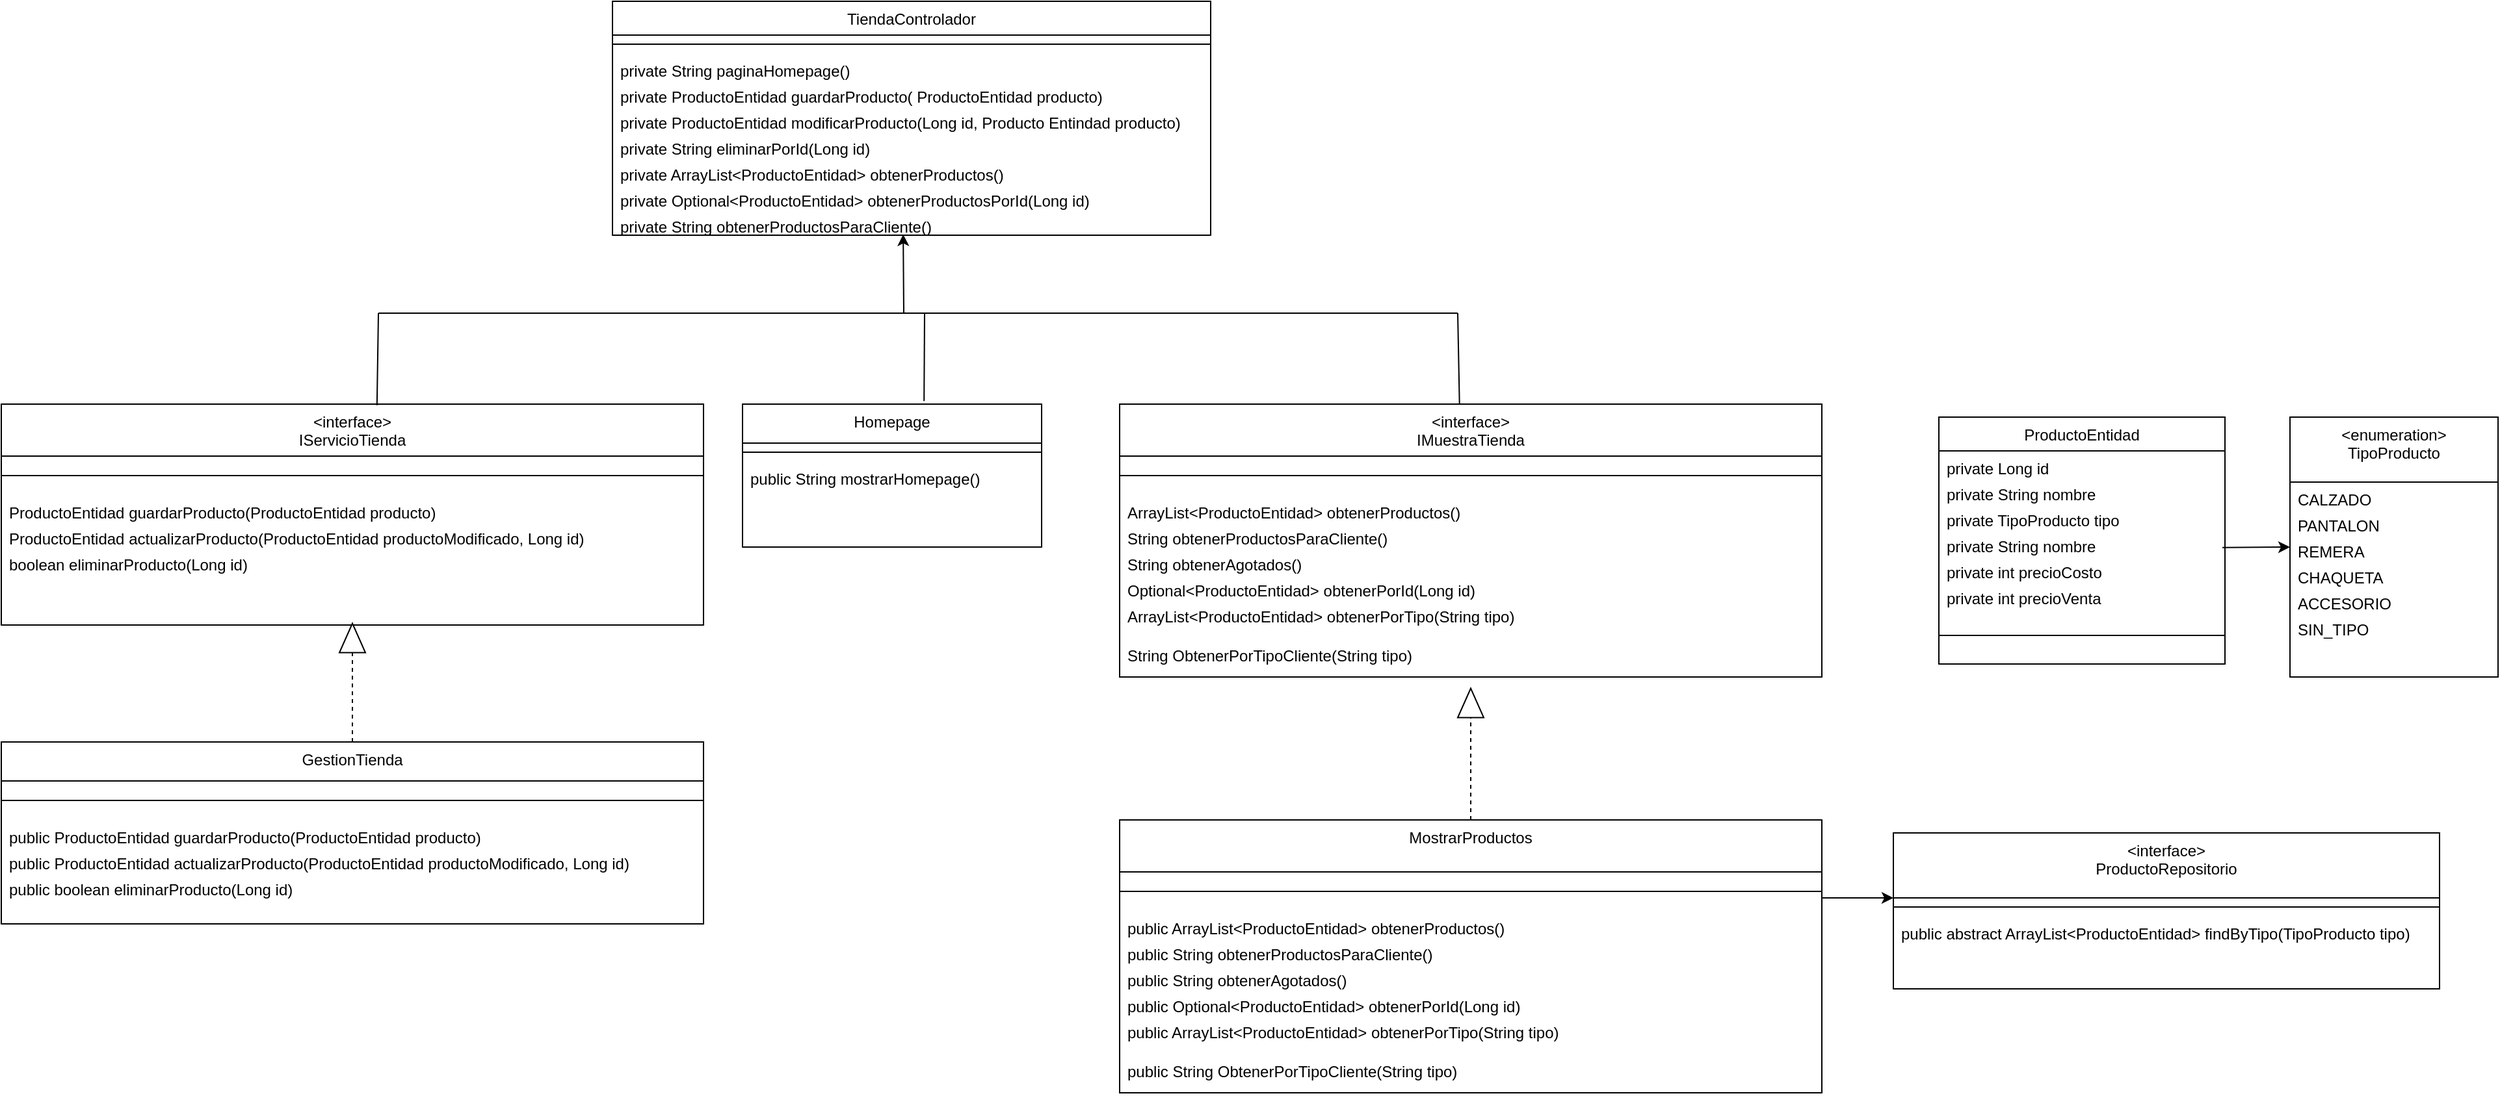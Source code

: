 <mxfile version="22.0.4" type="device">
  <diagram id="C5RBs43oDa-KdzZeNtuy" name="Page-1">
    <mxGraphModel dx="2005" dy="2771" grid="1" gridSize="10" guides="1" tooltips="1" connect="1" arrows="1" fold="1" page="1" pageScale="1" pageWidth="827" pageHeight="1169" math="0" shadow="0">
      <root>
        <mxCell id="WIyWlLk6GJQsqaUBKTNV-0" />
        <mxCell id="WIyWlLk6GJQsqaUBKTNV-1" parent="WIyWlLk6GJQsqaUBKTNV-0" />
        <mxCell id="zkfFHV4jXpPFQw0GAbJ--0" value="TiendaControlador" style="swimlane;fontStyle=0;align=center;verticalAlign=top;childLayout=stackLayout;horizontal=1;startSize=26;horizontalStack=0;resizeParent=1;resizeLast=0;collapsible=1;marginBottom=0;rounded=0;shadow=0;strokeWidth=1;" parent="WIyWlLk6GJQsqaUBKTNV-1" vertex="1">
          <mxGeometry x="1700" y="-420" width="460" height="180" as="geometry">
            <mxRectangle x="230" y="140" width="160" height="26" as="alternateBounds" />
          </mxGeometry>
        </mxCell>
        <mxCell id="zkfFHV4jXpPFQw0GAbJ--4" value="" style="line;html=1;strokeWidth=1;align=left;verticalAlign=middle;spacingTop=-1;spacingLeft=3;spacingRight=3;rotatable=0;labelPosition=right;points=[];portConstraint=eastwest;" parent="zkfFHV4jXpPFQw0GAbJ--0" vertex="1">
          <mxGeometry y="26" width="460" height="14" as="geometry" />
        </mxCell>
        <mxCell id="zkfFHV4jXpPFQw0GAbJ--5" value="private String paginaHomepage()" style="text;align=left;verticalAlign=top;spacingLeft=4;spacingRight=4;overflow=hidden;rotatable=0;points=[[0,0.5],[1,0.5]];portConstraint=eastwest;" parent="zkfFHV4jXpPFQw0GAbJ--0" vertex="1">
          <mxGeometry y="40" width="460" height="20" as="geometry" />
        </mxCell>
        <mxCell id="0mIj6eDTncpc913uXjiB-0" value="private ProductoEntidad guardarProducto( ProductoEntidad producto)" style="text;align=left;verticalAlign=top;spacingLeft=4;spacingRight=4;overflow=hidden;rotatable=0;points=[[0,0.5],[1,0.5]];portConstraint=eastwest;" parent="zkfFHV4jXpPFQw0GAbJ--0" vertex="1">
          <mxGeometry y="60" width="460" height="20" as="geometry" />
        </mxCell>
        <mxCell id="0mIj6eDTncpc913uXjiB-1" value="private ProductoEntidad modificarProducto(Long id, Producto Entindad producto)&#xa;" style="text;align=left;verticalAlign=top;spacingLeft=4;spacingRight=4;overflow=hidden;rotatable=0;points=[[0,0.5],[1,0.5]];portConstraint=eastwest;" parent="zkfFHV4jXpPFQw0GAbJ--0" vertex="1">
          <mxGeometry y="80" width="460" height="20" as="geometry" />
        </mxCell>
        <mxCell id="0mIj6eDTncpc913uXjiB-2" value="private String eliminarPorId(Long id)&#xa;" style="text;align=left;verticalAlign=top;spacingLeft=4;spacingRight=4;overflow=hidden;rotatable=0;points=[[0,0.5],[1,0.5]];portConstraint=eastwest;" parent="zkfFHV4jXpPFQw0GAbJ--0" vertex="1">
          <mxGeometry y="100" width="460" height="20" as="geometry" />
        </mxCell>
        <mxCell id="0mIj6eDTncpc913uXjiB-3" value="private ArrayList&lt;ProductoEntidad&gt; obtenerProductos()&#xa;" style="text;align=left;verticalAlign=top;spacingLeft=4;spacingRight=4;overflow=hidden;rotatable=0;points=[[0,0.5],[1,0.5]];portConstraint=eastwest;" parent="zkfFHV4jXpPFQw0GAbJ--0" vertex="1">
          <mxGeometry y="120" width="460" height="20" as="geometry" />
        </mxCell>
        <mxCell id="0mIj6eDTncpc913uXjiB-4" value="private Optional&lt;ProductoEntidad&gt; obtenerProductosPorId(Long id)&#xa;" style="text;align=left;verticalAlign=top;spacingLeft=4;spacingRight=4;overflow=hidden;rotatable=0;points=[[0,0.5],[1,0.5]];portConstraint=eastwest;" parent="zkfFHV4jXpPFQw0GAbJ--0" vertex="1">
          <mxGeometry y="140" width="460" height="20" as="geometry" />
        </mxCell>
        <mxCell id="0mIj6eDTncpc913uXjiB-5" value="private String obtenerProductosParaCliente()&#xa;" style="text;align=left;verticalAlign=top;spacingLeft=4;spacingRight=4;overflow=hidden;rotatable=0;points=[[0,0.5],[1,0.5]];portConstraint=eastwest;" parent="zkfFHV4jXpPFQw0GAbJ--0" vertex="1">
          <mxGeometry y="160" width="460" height="20" as="geometry" />
        </mxCell>
        <mxCell id="0mIj6eDTncpc913uXjiB-20" value="ProductoEntidad" style="swimlane;fontStyle=0;align=center;verticalAlign=top;childLayout=stackLayout;horizontal=1;startSize=26;horizontalStack=0;resizeParent=1;resizeLast=0;collapsible=1;marginBottom=0;rounded=0;shadow=0;strokeWidth=1;" parent="WIyWlLk6GJQsqaUBKTNV-1" vertex="1">
          <mxGeometry x="2720" y="-100" width="220" height="190" as="geometry">
            <mxRectangle x="230" y="140" width="160" height="26" as="alternateBounds" />
          </mxGeometry>
        </mxCell>
        <mxCell id="0mIj6eDTncpc913uXjiB-29" value="private Long id" style="text;align=left;verticalAlign=top;spacingLeft=4;spacingRight=4;overflow=hidden;rotatable=0;points=[[0,0.5],[1,0.5]];portConstraint=eastwest;" parent="0mIj6eDTncpc913uXjiB-20" vertex="1">
          <mxGeometry y="26" width="220" height="20" as="geometry" />
        </mxCell>
        <mxCell id="0mIj6eDTncpc913uXjiB-30" value="private String nombre" style="text;align=left;verticalAlign=top;spacingLeft=4;spacingRight=4;overflow=hidden;rotatable=0;points=[[0,0.5],[1,0.5]];portConstraint=eastwest;" parent="0mIj6eDTncpc913uXjiB-20" vertex="1">
          <mxGeometry y="46" width="220" height="20" as="geometry" />
        </mxCell>
        <mxCell id="0mIj6eDTncpc913uXjiB-31" value="private TipoProducto tipo" style="text;align=left;verticalAlign=top;spacingLeft=4;spacingRight=4;overflow=hidden;rotatable=0;points=[[0,0.5],[1,0.5]];portConstraint=eastwest;" parent="0mIj6eDTncpc913uXjiB-20" vertex="1">
          <mxGeometry y="66" width="220" height="20" as="geometry" />
        </mxCell>
        <mxCell id="i-JAN1HcPUUyEECps1Te-0" value="private String nombre" style="text;align=left;verticalAlign=top;spacingLeft=4;spacingRight=4;overflow=hidden;rotatable=0;points=[[0,0.5],[1,0.5]];portConstraint=eastwest;" vertex="1" parent="0mIj6eDTncpc913uXjiB-20">
          <mxGeometry y="86" width="220" height="20" as="geometry" />
        </mxCell>
        <mxCell id="0mIj6eDTncpc913uXjiB-32" value="private int precioCosto" style="text;align=left;verticalAlign=top;spacingLeft=4;spacingRight=4;overflow=hidden;rotatable=0;points=[[0,0.5],[1,0.5]];portConstraint=eastwest;" parent="0mIj6eDTncpc913uXjiB-20" vertex="1">
          <mxGeometry y="106" width="220" height="20" as="geometry" />
        </mxCell>
        <mxCell id="0mIj6eDTncpc913uXjiB-33" value="private int precioVenta" style="text;align=left;verticalAlign=top;spacingLeft=4;spacingRight=4;overflow=hidden;rotatable=0;points=[[0,0.5],[1,0.5]];portConstraint=eastwest;" parent="0mIj6eDTncpc913uXjiB-20" vertex="1">
          <mxGeometry y="126" width="220" height="20" as="geometry" />
        </mxCell>
        <mxCell id="0mIj6eDTncpc913uXjiB-21" value="" style="line;html=1;strokeWidth=1;align=left;verticalAlign=middle;spacingTop=-1;spacingLeft=3;spacingRight=3;rotatable=0;labelPosition=right;points=[];portConstraint=eastwest;" parent="0mIj6eDTncpc913uXjiB-20" vertex="1">
          <mxGeometry y="146" width="220" height="44" as="geometry" />
        </mxCell>
        <mxCell id="0mIj6eDTncpc913uXjiB-34" value="GestionTienda" style="swimlane;fontStyle=0;align=center;verticalAlign=top;childLayout=stackLayout;horizontal=1;startSize=30;horizontalStack=0;resizeParent=1;resizeLast=0;collapsible=1;marginBottom=0;rounded=0;shadow=0;strokeWidth=1;" parent="WIyWlLk6GJQsqaUBKTNV-1" vertex="1">
          <mxGeometry x="1230" y="150" width="540" height="140" as="geometry">
            <mxRectangle x="230" y="140" width="160" height="26" as="alternateBounds" />
          </mxGeometry>
        </mxCell>
        <mxCell id="0mIj6eDTncpc913uXjiB-35" value="" style="line;html=1;strokeWidth=1;align=left;verticalAlign=middle;spacingTop=-1;spacingLeft=3;spacingRight=3;rotatable=0;labelPosition=right;points=[];portConstraint=eastwest;" parent="0mIj6eDTncpc913uXjiB-34" vertex="1">
          <mxGeometry y="30" width="540" height="30" as="geometry" />
        </mxCell>
        <mxCell id="0mIj6eDTncpc913uXjiB-43" value="public ProductoEntidad guardarProducto(ProductoEntidad producto)" style="text;align=left;verticalAlign=top;spacingLeft=4;spacingRight=4;overflow=hidden;rotatable=0;points=[[0,0.5],[1,0.5]];portConstraint=eastwest;" parent="0mIj6eDTncpc913uXjiB-34" vertex="1">
          <mxGeometry y="60" width="540" height="20" as="geometry" />
        </mxCell>
        <mxCell id="0mIj6eDTncpc913uXjiB-47" value="public ProductoEntidad actualizarProducto(ProductoEntidad productoModificado, Long id)" style="text;align=left;verticalAlign=top;spacingLeft=4;spacingRight=4;overflow=hidden;rotatable=0;points=[[0,0.5],[1,0.5]];portConstraint=eastwest;" parent="0mIj6eDTncpc913uXjiB-34" vertex="1">
          <mxGeometry y="80" width="540" height="20" as="geometry" />
        </mxCell>
        <mxCell id="0mIj6eDTncpc913uXjiB-48" value="public boolean eliminarProducto(Long id)" style="text;align=left;verticalAlign=top;spacingLeft=4;spacingRight=4;overflow=hidden;rotatable=0;points=[[0,0.5],[1,0.5]];portConstraint=eastwest;" parent="0mIj6eDTncpc913uXjiB-34" vertex="1">
          <mxGeometry y="100" width="540" height="20" as="geometry" />
        </mxCell>
        <mxCell id="0mIj6eDTncpc913uXjiB-44" value="Homepage" style="swimlane;fontStyle=0;align=center;verticalAlign=top;childLayout=stackLayout;horizontal=1;startSize=30;horizontalStack=0;resizeParent=1;resizeLast=0;collapsible=1;marginBottom=0;rounded=0;shadow=0;strokeWidth=1;" parent="WIyWlLk6GJQsqaUBKTNV-1" vertex="1">
          <mxGeometry x="1800" y="-110" width="230" height="110" as="geometry">
            <mxRectangle x="230" y="140" width="160" height="26" as="alternateBounds" />
          </mxGeometry>
        </mxCell>
        <mxCell id="0mIj6eDTncpc913uXjiB-45" value="" style="line;html=1;strokeWidth=1;align=left;verticalAlign=middle;spacingTop=-1;spacingLeft=3;spacingRight=3;rotatable=0;labelPosition=right;points=[];portConstraint=eastwest;" parent="0mIj6eDTncpc913uXjiB-44" vertex="1">
          <mxGeometry y="30" width="230" height="14" as="geometry" />
        </mxCell>
        <mxCell id="0mIj6eDTncpc913uXjiB-46" value="public String mostrarHomepage()" style="text;align=left;verticalAlign=top;spacingLeft=4;spacingRight=4;overflow=hidden;rotatable=0;points=[[0,0.5],[1,0.5]];portConstraint=eastwest;" parent="0mIj6eDTncpc913uXjiB-44" vertex="1">
          <mxGeometry y="44" width="230" height="20" as="geometry" />
        </mxCell>
        <mxCell id="0mIj6eDTncpc913uXjiB-49" value="&lt;interface&gt;&#xa;IServicioTienda" style="swimlane;fontStyle=0;align=center;verticalAlign=top;childLayout=stackLayout;horizontal=1;startSize=40;horizontalStack=0;resizeParent=1;resizeLast=0;collapsible=1;marginBottom=0;rounded=0;shadow=0;strokeWidth=1;" parent="WIyWlLk6GJQsqaUBKTNV-1" vertex="1">
          <mxGeometry x="1230" y="-110" width="540" height="170" as="geometry">
            <mxRectangle x="230" y="140" width="160" height="26" as="alternateBounds" />
          </mxGeometry>
        </mxCell>
        <mxCell id="0mIj6eDTncpc913uXjiB-50" value="" style="line;html=1;strokeWidth=1;align=left;verticalAlign=middle;spacingTop=-1;spacingLeft=3;spacingRight=3;rotatable=0;labelPosition=right;points=[];portConstraint=eastwest;" parent="0mIj6eDTncpc913uXjiB-49" vertex="1">
          <mxGeometry y="40" width="540" height="30" as="geometry" />
        </mxCell>
        <mxCell id="0mIj6eDTncpc913uXjiB-51" value="ProductoEntidad guardarProducto(ProductoEntidad producto)" style="text;align=left;verticalAlign=top;spacingLeft=4;spacingRight=4;overflow=hidden;rotatable=0;points=[[0,0.5],[1,0.5]];portConstraint=eastwest;" parent="0mIj6eDTncpc913uXjiB-49" vertex="1">
          <mxGeometry y="70" width="540" height="20" as="geometry" />
        </mxCell>
        <mxCell id="0mIj6eDTncpc913uXjiB-52" value="ProductoEntidad actualizarProducto(ProductoEntidad productoModificado, Long id)" style="text;align=left;verticalAlign=top;spacingLeft=4;spacingRight=4;overflow=hidden;rotatable=0;points=[[0,0.5],[1,0.5]];portConstraint=eastwest;" parent="0mIj6eDTncpc913uXjiB-49" vertex="1">
          <mxGeometry y="90" width="540" height="20" as="geometry" />
        </mxCell>
        <mxCell id="0mIj6eDTncpc913uXjiB-53" value="boolean eliminarProducto(Long id)" style="text;align=left;verticalAlign=top;spacingLeft=4;spacingRight=4;overflow=hidden;rotatable=0;points=[[0,0.5],[1,0.5]];portConstraint=eastwest;" parent="0mIj6eDTncpc913uXjiB-49" vertex="1">
          <mxGeometry y="110" width="540" height="20" as="geometry" />
        </mxCell>
        <mxCell id="0mIj6eDTncpc913uXjiB-54" value="&lt;interface&gt;&#xa;ProductoRepositorio" style="swimlane;fontStyle=0;align=center;verticalAlign=top;childLayout=stackLayout;horizontal=1;startSize=50;horizontalStack=0;resizeParent=1;resizeLast=0;collapsible=1;marginBottom=0;rounded=0;shadow=0;strokeWidth=1;" parent="WIyWlLk6GJQsqaUBKTNV-1" vertex="1">
          <mxGeometry x="2685" y="220" width="420" height="120" as="geometry">
            <mxRectangle x="230" y="140" width="160" height="26" as="alternateBounds" />
          </mxGeometry>
        </mxCell>
        <mxCell id="0mIj6eDTncpc913uXjiB-55" value="" style="line;html=1;strokeWidth=1;align=left;verticalAlign=middle;spacingTop=-1;spacingLeft=3;spacingRight=3;rotatable=0;labelPosition=right;points=[];portConstraint=eastwest;" parent="0mIj6eDTncpc913uXjiB-54" vertex="1">
          <mxGeometry y="50" width="420" height="14" as="geometry" />
        </mxCell>
        <mxCell id="0mIj6eDTncpc913uXjiB-56" value="public abstract ArrayList&lt;ProductoEntidad&gt; findByTipo(TipoProducto tipo)" style="text;align=left;verticalAlign=top;spacingLeft=4;spacingRight=4;overflow=hidden;rotatable=0;points=[[0,0.5],[1,0.5]];portConstraint=eastwest;" parent="0mIj6eDTncpc913uXjiB-54" vertex="1">
          <mxGeometry y="64" width="420" height="20" as="geometry" />
        </mxCell>
        <mxCell id="0mIj6eDTncpc913uXjiB-72" value="&lt;interface&gt;&#xa;IMuestraTienda" style="swimlane;fontStyle=0;align=center;verticalAlign=top;childLayout=stackLayout;horizontal=1;startSize=40;horizontalStack=0;resizeParent=1;resizeLast=0;collapsible=1;marginBottom=0;rounded=0;shadow=0;strokeWidth=1;" parent="WIyWlLk6GJQsqaUBKTNV-1" vertex="1">
          <mxGeometry x="2090" y="-110" width="540" height="210" as="geometry">
            <mxRectangle x="230" y="140" width="160" height="26" as="alternateBounds" />
          </mxGeometry>
        </mxCell>
        <mxCell id="0mIj6eDTncpc913uXjiB-73" value="" style="line;html=1;strokeWidth=1;align=left;verticalAlign=middle;spacingTop=-1;spacingLeft=3;spacingRight=3;rotatable=0;labelPosition=right;points=[];portConstraint=eastwest;" parent="0mIj6eDTncpc913uXjiB-72" vertex="1">
          <mxGeometry y="40" width="540" height="30" as="geometry" />
        </mxCell>
        <mxCell id="0mIj6eDTncpc913uXjiB-74" value="ArrayList&lt;ProductoEntidad&gt; obtenerProductos()" style="text;align=left;verticalAlign=top;spacingLeft=4;spacingRight=4;overflow=hidden;rotatable=0;points=[[0,0.5],[1,0.5]];portConstraint=eastwest;" parent="0mIj6eDTncpc913uXjiB-72" vertex="1">
          <mxGeometry y="70" width="540" height="20" as="geometry" />
        </mxCell>
        <mxCell id="0mIj6eDTncpc913uXjiB-75" value="String obtenerProductosParaCliente()" style="text;align=left;verticalAlign=top;spacingLeft=4;spacingRight=4;overflow=hidden;rotatable=0;points=[[0,0.5],[1,0.5]];portConstraint=eastwest;" parent="0mIj6eDTncpc913uXjiB-72" vertex="1">
          <mxGeometry y="90" width="540" height="20" as="geometry" />
        </mxCell>
        <mxCell id="i-JAN1HcPUUyEECps1Te-15" value="String obtenerAgotados()" style="text;align=left;verticalAlign=top;spacingLeft=4;spacingRight=4;overflow=hidden;rotatable=0;points=[[0,0.5],[1,0.5]];portConstraint=eastwest;" vertex="1" parent="0mIj6eDTncpc913uXjiB-72">
          <mxGeometry y="110" width="540" height="20" as="geometry" />
        </mxCell>
        <mxCell id="0mIj6eDTncpc913uXjiB-76" value="Optional&lt;ProductoEntidad&gt; obtenerPorId(Long id)" style="text;align=left;verticalAlign=top;spacingLeft=4;spacingRight=4;overflow=hidden;rotatable=0;points=[[0,0.5],[1,0.5]];portConstraint=eastwest;" parent="0mIj6eDTncpc913uXjiB-72" vertex="1">
          <mxGeometry y="130" width="540" height="20" as="geometry" />
        </mxCell>
        <mxCell id="i-JAN1HcPUUyEECps1Te-16" value="ArrayList&lt;ProductoEntidad&gt; obtenerPorTipo(String tipo)" style="text;align=left;verticalAlign=top;spacingLeft=4;spacingRight=4;overflow=hidden;rotatable=0;points=[[0,0.5],[1,0.5]];portConstraint=eastwest;" vertex="1" parent="0mIj6eDTncpc913uXjiB-72">
          <mxGeometry y="150" width="540" height="30" as="geometry" />
        </mxCell>
        <mxCell id="i-JAN1HcPUUyEECps1Te-17" value="String ObtenerPorTipoCliente(String tipo)" style="text;align=left;verticalAlign=top;spacingLeft=4;spacingRight=4;overflow=hidden;rotatable=0;points=[[0,0.5],[1,0.5]];portConstraint=eastwest;" vertex="1" parent="0mIj6eDTncpc913uXjiB-72">
          <mxGeometry y="180" width="540" height="30" as="geometry" />
        </mxCell>
        <mxCell id="0mIj6eDTncpc913uXjiB-82" value="" style="endArrow=none;dashed=1;html=1;rounded=0;entryX=0.5;entryY=1;entryDx=0;entryDy=0;" parent="WIyWlLk6GJQsqaUBKTNV-1" source="0mIj6eDTncpc913uXjiB-83" target="0mIj6eDTncpc913uXjiB-49" edge="1">
          <mxGeometry width="50" height="50" relative="1" as="geometry">
            <mxPoint x="1500" y="150" as="sourcePoint" />
            <mxPoint x="1550" y="100" as="targetPoint" />
          </mxGeometry>
        </mxCell>
        <mxCell id="0mIj6eDTncpc913uXjiB-84" value="" style="endArrow=none;dashed=1;html=1;rounded=0;entryX=0;entryY=0.5;entryDx=0;entryDy=0;" parent="WIyWlLk6GJQsqaUBKTNV-1" target="0mIj6eDTncpc913uXjiB-83" edge="1">
          <mxGeometry width="50" height="50" relative="1" as="geometry">
            <mxPoint x="1500" y="150" as="sourcePoint" />
            <mxPoint x="1500" y="84" as="targetPoint" />
          </mxGeometry>
        </mxCell>
        <mxCell id="0mIj6eDTncpc913uXjiB-83" value="" style="triangle;whiteSpace=wrap;html=1;rotation=-90;" parent="WIyWlLk6GJQsqaUBKTNV-1" vertex="1">
          <mxGeometry x="1488.75" y="60" width="22.5" height="20" as="geometry" />
        </mxCell>
        <mxCell id="0mIj6eDTncpc913uXjiB-85" value="" style="endArrow=none;dashed=1;html=1;rounded=0;entryX=0;entryY=0.5;entryDx=0;entryDy=0;exitX=0.5;exitY=0;exitDx=0;exitDy=0;" parent="WIyWlLk6GJQsqaUBKTNV-1" target="0mIj6eDTncpc913uXjiB-86" edge="1">
          <mxGeometry width="50" height="50" relative="1" as="geometry">
            <mxPoint x="2360" y="210" as="sourcePoint" />
            <mxPoint x="2360" y="104" as="targetPoint" />
          </mxGeometry>
        </mxCell>
        <mxCell id="0mIj6eDTncpc913uXjiB-86" value="" style="triangle;whiteSpace=wrap;html=1;rotation=-90;" parent="WIyWlLk6GJQsqaUBKTNV-1" vertex="1">
          <mxGeometry x="2348.75" y="110" width="22.5" height="20" as="geometry" />
        </mxCell>
        <mxCell id="0mIj6eDTncpc913uXjiB-136" value="" style="endArrow=classic;html=1;rounded=0;entryX=0.486;entryY=0.967;entryDx=0;entryDy=0;entryPerimeter=0;" parent="WIyWlLk6GJQsqaUBKTNV-1" target="0mIj6eDTncpc913uXjiB-5" edge="1">
          <mxGeometry width="50" height="50" relative="1" as="geometry">
            <mxPoint x="1924" y="-180" as="sourcePoint" />
            <mxPoint x="1870" y="-20" as="targetPoint" />
          </mxGeometry>
        </mxCell>
        <mxCell id="0mIj6eDTncpc913uXjiB-137" value="" style="endArrow=none;html=1;rounded=0;" parent="WIyWlLk6GJQsqaUBKTNV-1" edge="1">
          <mxGeometry width="50" height="50" relative="1" as="geometry">
            <mxPoint x="1520" y="-180" as="sourcePoint" />
            <mxPoint x="2350" y="-180" as="targetPoint" />
            <Array as="points">
              <mxPoint x="1920" y="-180" />
            </Array>
          </mxGeometry>
        </mxCell>
        <mxCell id="0mIj6eDTncpc913uXjiB-139" value="" style="endArrow=none;html=1;rounded=0;exitX=0.535;exitY=0.005;exitDx=0;exitDy=0;exitPerimeter=0;" parent="WIyWlLk6GJQsqaUBKTNV-1" source="0mIj6eDTncpc913uXjiB-49" edge="1">
          <mxGeometry width="50" height="50" relative="1" as="geometry">
            <mxPoint x="1510" y="-110" as="sourcePoint" />
            <mxPoint x="1520" y="-180" as="targetPoint" />
          </mxGeometry>
        </mxCell>
        <mxCell id="0mIj6eDTncpc913uXjiB-141" value="" style="endArrow=none;html=1;rounded=0;exitX=0.484;exitY=0.002;exitDx=0;exitDy=0;exitPerimeter=0;" parent="WIyWlLk6GJQsqaUBKTNV-1" source="0mIj6eDTncpc913uXjiB-72" edge="1">
          <mxGeometry width="50" height="50" relative="1" as="geometry">
            <mxPoint x="2300" y="-130" as="sourcePoint" />
            <mxPoint x="2350" y="-180" as="targetPoint" />
          </mxGeometry>
        </mxCell>
        <mxCell id="0mIj6eDTncpc913uXjiB-142" value="" style="endArrow=none;html=1;rounded=0;exitX=0.607;exitY=-0.022;exitDx=0;exitDy=0;exitPerimeter=0;" parent="WIyWlLk6GJQsqaUBKTNV-1" source="0mIj6eDTncpc913uXjiB-44" edge="1">
          <mxGeometry width="50" height="50" relative="1" as="geometry">
            <mxPoint x="1940" y="-120" as="sourcePoint" />
            <mxPoint x="1940" y="-180" as="targetPoint" />
          </mxGeometry>
        </mxCell>
        <mxCell id="i-JAN1HcPUUyEECps1Te-1" value="&lt;enumeration&gt;&#xa;TipoProducto" style="swimlane;fontStyle=0;align=center;verticalAlign=top;childLayout=stackLayout;horizontal=1;startSize=50;horizontalStack=0;resizeParent=1;resizeLast=0;collapsible=1;marginBottom=0;rounded=0;shadow=0;strokeWidth=1;" vertex="1" parent="WIyWlLk6GJQsqaUBKTNV-1">
          <mxGeometry x="2990" y="-100" width="160" height="200" as="geometry">
            <mxRectangle x="230" y="140" width="160" height="26" as="alternateBounds" />
          </mxGeometry>
        </mxCell>
        <mxCell id="i-JAN1HcPUUyEECps1Te-3" value="CALZADO" style="text;align=left;verticalAlign=top;spacingLeft=4;spacingRight=4;overflow=hidden;rotatable=0;points=[[0,0.5],[1,0.5]];portConstraint=eastwest;" vertex="1" parent="i-JAN1HcPUUyEECps1Te-1">
          <mxGeometry y="50" width="160" height="20" as="geometry" />
        </mxCell>
        <mxCell id="i-JAN1HcPUUyEECps1Te-6" value="PANTALON" style="text;align=left;verticalAlign=top;spacingLeft=4;spacingRight=4;overflow=hidden;rotatable=0;points=[[0,0.5],[1,0.5]];portConstraint=eastwest;" vertex="1" parent="i-JAN1HcPUUyEECps1Te-1">
          <mxGeometry y="70" width="160" height="20" as="geometry" />
        </mxCell>
        <mxCell id="i-JAN1HcPUUyEECps1Te-4" value="REMERA" style="text;align=left;verticalAlign=top;spacingLeft=4;spacingRight=4;overflow=hidden;rotatable=0;points=[[0,0.5],[1,0.5]];portConstraint=eastwest;" vertex="1" parent="i-JAN1HcPUUyEECps1Te-1">
          <mxGeometry y="90" width="160" height="20" as="geometry" />
        </mxCell>
        <mxCell id="i-JAN1HcPUUyEECps1Te-5" value="CHAQUETA" style="text;align=left;verticalAlign=top;spacingLeft=4;spacingRight=4;overflow=hidden;rotatable=0;points=[[0,0.5],[1,0.5]];portConstraint=eastwest;" vertex="1" parent="i-JAN1HcPUUyEECps1Te-1">
          <mxGeometry y="110" width="160" height="20" as="geometry" />
        </mxCell>
        <mxCell id="i-JAN1HcPUUyEECps1Te-8" value="ACCESORIO" style="text;align=left;verticalAlign=top;spacingLeft=4;spacingRight=4;overflow=hidden;rotatable=0;points=[[0,0.5],[1,0.5]];portConstraint=eastwest;" vertex="1" parent="i-JAN1HcPUUyEECps1Te-1">
          <mxGeometry y="130" width="160" height="20" as="geometry" />
        </mxCell>
        <mxCell id="i-JAN1HcPUUyEECps1Te-9" value="SIN_TIPO" style="text;align=left;verticalAlign=top;spacingLeft=4;spacingRight=4;overflow=hidden;rotatable=0;points=[[0,0.5],[1,0.5]];portConstraint=eastwest;" vertex="1" parent="i-JAN1HcPUUyEECps1Te-1">
          <mxGeometry y="150" width="160" height="20" as="geometry" />
        </mxCell>
        <mxCell id="i-JAN1HcPUUyEECps1Te-10" value="" style="endArrow=classic;html=1;rounded=0;exitX=0.991;exitY=0.721;exitDx=0;exitDy=0;exitPerimeter=0;" edge="1" parent="WIyWlLk6GJQsqaUBKTNV-1" source="i-JAN1HcPUUyEECps1Te-0">
          <mxGeometry width="50" height="50" relative="1" as="geometry">
            <mxPoint x="2940" y="50" as="sourcePoint" />
            <mxPoint x="2990" as="targetPoint" />
          </mxGeometry>
        </mxCell>
        <mxCell id="i-JAN1HcPUUyEECps1Te-14" value="" style="endArrow=classic;html=1;rounded=0;entryX=-0.012;entryY=0.417;entryDx=0;entryDy=0;entryPerimeter=0;exitX=1;exitY=0.002;exitDx=0;exitDy=0;exitPerimeter=0;" edge="1" parent="WIyWlLk6GJQsqaUBKTNV-1">
          <mxGeometry width="50" height="50" relative="1" as="geometry">
            <mxPoint x="2630" y="270.04" as="sourcePoint" />
            <mxPoint x="2685" y="270.04" as="targetPoint" />
            <Array as="points">
              <mxPoint x="2665.04" y="270" />
            </Array>
          </mxGeometry>
        </mxCell>
        <mxCell id="i-JAN1HcPUUyEECps1Te-24" value="MostrarProductos" style="swimlane;fontStyle=0;align=center;verticalAlign=top;childLayout=stackLayout;horizontal=1;startSize=40;horizontalStack=0;resizeParent=1;resizeLast=0;collapsible=1;marginBottom=0;rounded=0;shadow=0;strokeWidth=1;" vertex="1" parent="WIyWlLk6GJQsqaUBKTNV-1">
          <mxGeometry x="2090" y="210" width="540" height="210" as="geometry">
            <mxRectangle x="230" y="140" width="160" height="26" as="alternateBounds" />
          </mxGeometry>
        </mxCell>
        <mxCell id="i-JAN1HcPUUyEECps1Te-25" value="" style="line;html=1;strokeWidth=1;align=left;verticalAlign=middle;spacingTop=-1;spacingLeft=3;spacingRight=3;rotatable=0;labelPosition=right;points=[];portConstraint=eastwest;" vertex="1" parent="i-JAN1HcPUUyEECps1Te-24">
          <mxGeometry y="40" width="540" height="30" as="geometry" />
        </mxCell>
        <mxCell id="i-JAN1HcPUUyEECps1Te-26" value="public ArrayList&lt;ProductoEntidad&gt; obtenerProductos()" style="text;align=left;verticalAlign=top;spacingLeft=4;spacingRight=4;overflow=hidden;rotatable=0;points=[[0,0.5],[1,0.5]];portConstraint=eastwest;" vertex="1" parent="i-JAN1HcPUUyEECps1Te-24">
          <mxGeometry y="70" width="540" height="20" as="geometry" />
        </mxCell>
        <mxCell id="i-JAN1HcPUUyEECps1Te-27" value="public String obtenerProductosParaCliente()" style="text;align=left;verticalAlign=top;spacingLeft=4;spacingRight=4;overflow=hidden;rotatable=0;points=[[0,0.5],[1,0.5]];portConstraint=eastwest;" vertex="1" parent="i-JAN1HcPUUyEECps1Te-24">
          <mxGeometry y="90" width="540" height="20" as="geometry" />
        </mxCell>
        <mxCell id="i-JAN1HcPUUyEECps1Te-28" value="public String obtenerAgotados()" style="text;align=left;verticalAlign=top;spacingLeft=4;spacingRight=4;overflow=hidden;rotatable=0;points=[[0,0.5],[1,0.5]];portConstraint=eastwest;" vertex="1" parent="i-JAN1HcPUUyEECps1Te-24">
          <mxGeometry y="110" width="540" height="20" as="geometry" />
        </mxCell>
        <mxCell id="i-JAN1HcPUUyEECps1Te-29" value="public Optional&lt;ProductoEntidad&gt; obtenerPorId(Long id)" style="text;align=left;verticalAlign=top;spacingLeft=4;spacingRight=4;overflow=hidden;rotatable=0;points=[[0,0.5],[1,0.5]];portConstraint=eastwest;" vertex="1" parent="i-JAN1HcPUUyEECps1Te-24">
          <mxGeometry y="130" width="540" height="20" as="geometry" />
        </mxCell>
        <mxCell id="i-JAN1HcPUUyEECps1Te-30" value="public ArrayList&lt;ProductoEntidad&gt; obtenerPorTipo(String tipo)" style="text;align=left;verticalAlign=top;spacingLeft=4;spacingRight=4;overflow=hidden;rotatable=0;points=[[0,0.5],[1,0.5]];portConstraint=eastwest;" vertex="1" parent="i-JAN1HcPUUyEECps1Te-24">
          <mxGeometry y="150" width="540" height="30" as="geometry" />
        </mxCell>
        <mxCell id="i-JAN1HcPUUyEECps1Te-31" value="public String ObtenerPorTipoCliente(String tipo)" style="text;align=left;verticalAlign=top;spacingLeft=4;spacingRight=4;overflow=hidden;rotatable=0;points=[[0,0.5],[1,0.5]];portConstraint=eastwest;" vertex="1" parent="i-JAN1HcPUUyEECps1Te-24">
          <mxGeometry y="180" width="540" height="30" as="geometry" />
        </mxCell>
      </root>
    </mxGraphModel>
  </diagram>
</mxfile>

